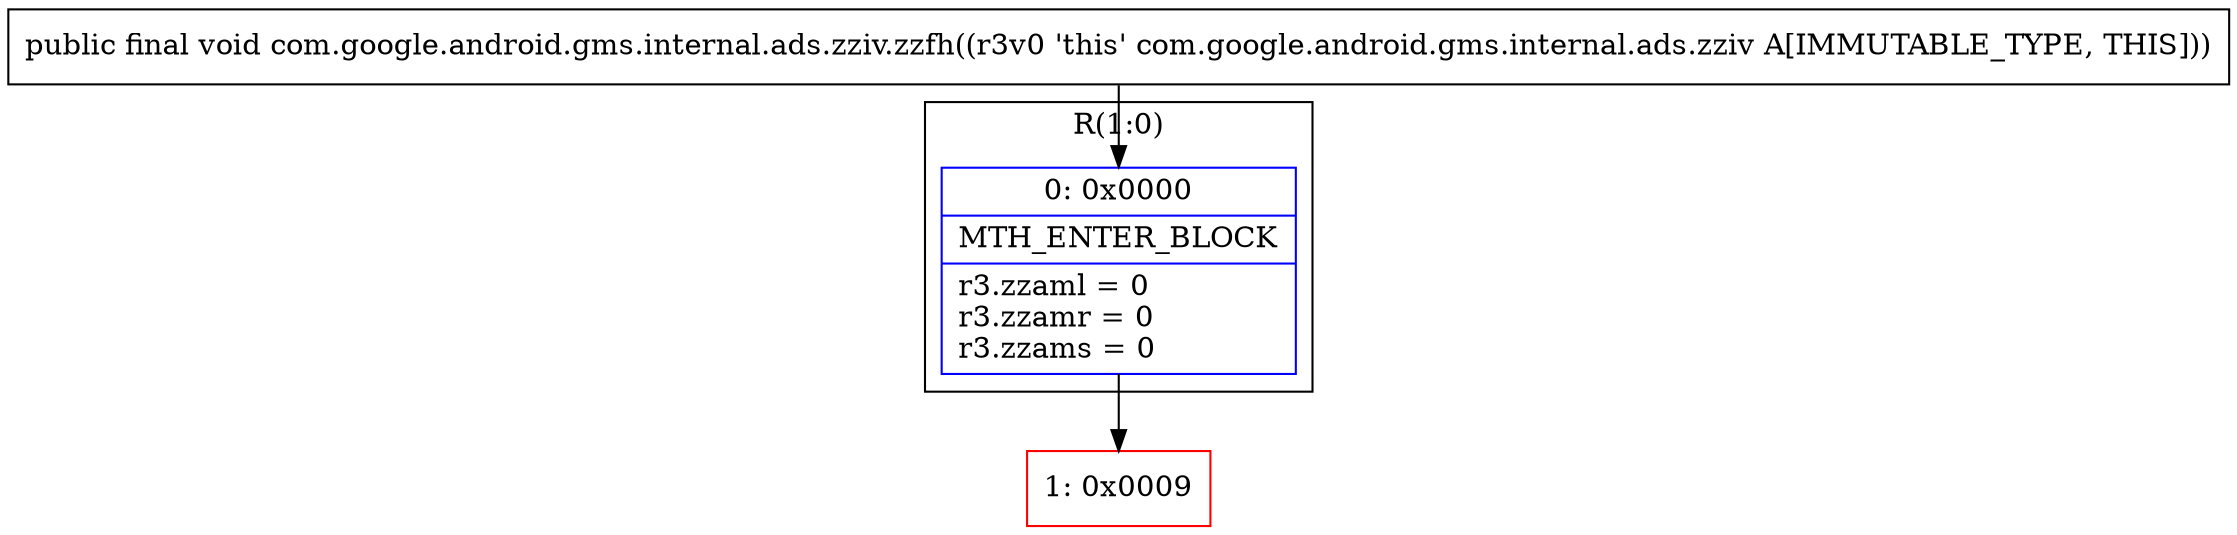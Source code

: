 digraph "CFG forcom.google.android.gms.internal.ads.zziv.zzfh()V" {
subgraph cluster_Region_859218981 {
label = "R(1:0)";
node [shape=record,color=blue];
Node_0 [shape=record,label="{0\:\ 0x0000|MTH_ENTER_BLOCK\l|r3.zzaml = 0\lr3.zzamr = 0\lr3.zzams = 0\l}"];
}
Node_1 [shape=record,color=red,label="{1\:\ 0x0009}"];
MethodNode[shape=record,label="{public final void com.google.android.gms.internal.ads.zziv.zzfh((r3v0 'this' com.google.android.gms.internal.ads.zziv A[IMMUTABLE_TYPE, THIS])) }"];
MethodNode -> Node_0;
Node_0 -> Node_1;
}

